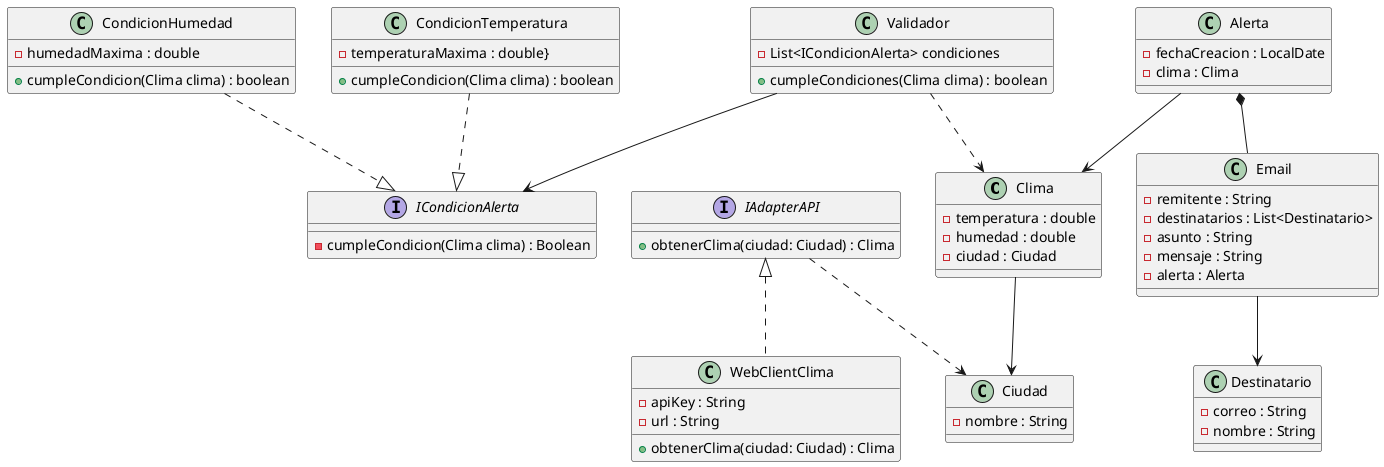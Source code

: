 @startuml
class Clima {
    - temperatura : double
    - humedad : double
    - ciudad : Ciudad
}

class Validador {
    - List<ICondicionAlerta> condiciones
    + cumpleCondiciones(Clima clima) : boolean
}

interface ICondicionAlerta {
    -cumpleCondicion(Clima clima) : Boolean
}

class CondicionHumedad{
    - humedadMaxima : double
    + cumpleCondicion(Clima clima) : boolean
}

class CondicionTemperatura {
    - temperaturaMaxima : double}
    + cumpleCondicion(Clima clima) : boolean
}

class Ciudad {
    - nombre : String

}

interface IAdapterAPI{
    + obtenerClima(ciudad: Ciudad) : Clima
}

class WebClientClima implements IAdapterAPI {
    - apiKey : String
    - url : String

    + obtenerClima(ciudad: Ciudad) : Clima
    }

class Email{
    - remitente : String
    - destinatarios : List<Destinatario>
    - asunto : String
    - mensaje : String
    - alerta : Alerta
}

class Destinatario{
    - correo : String
    - nombre : String
}

class Alerta{
    - fechaCreacion : LocalDate
    - clima : Clima
}

IAdapterAPI ..> Ciudad
Clima --> Ciudad
Validador ..> Clima
Validador --> ICondicionAlerta
CondicionTemperatura ..|> ICondicionAlerta
CondicionHumedad     ..|> ICondicionAlerta
Alerta --> Clima
Alerta *-- Email
Email --> Destinatario
@enduml